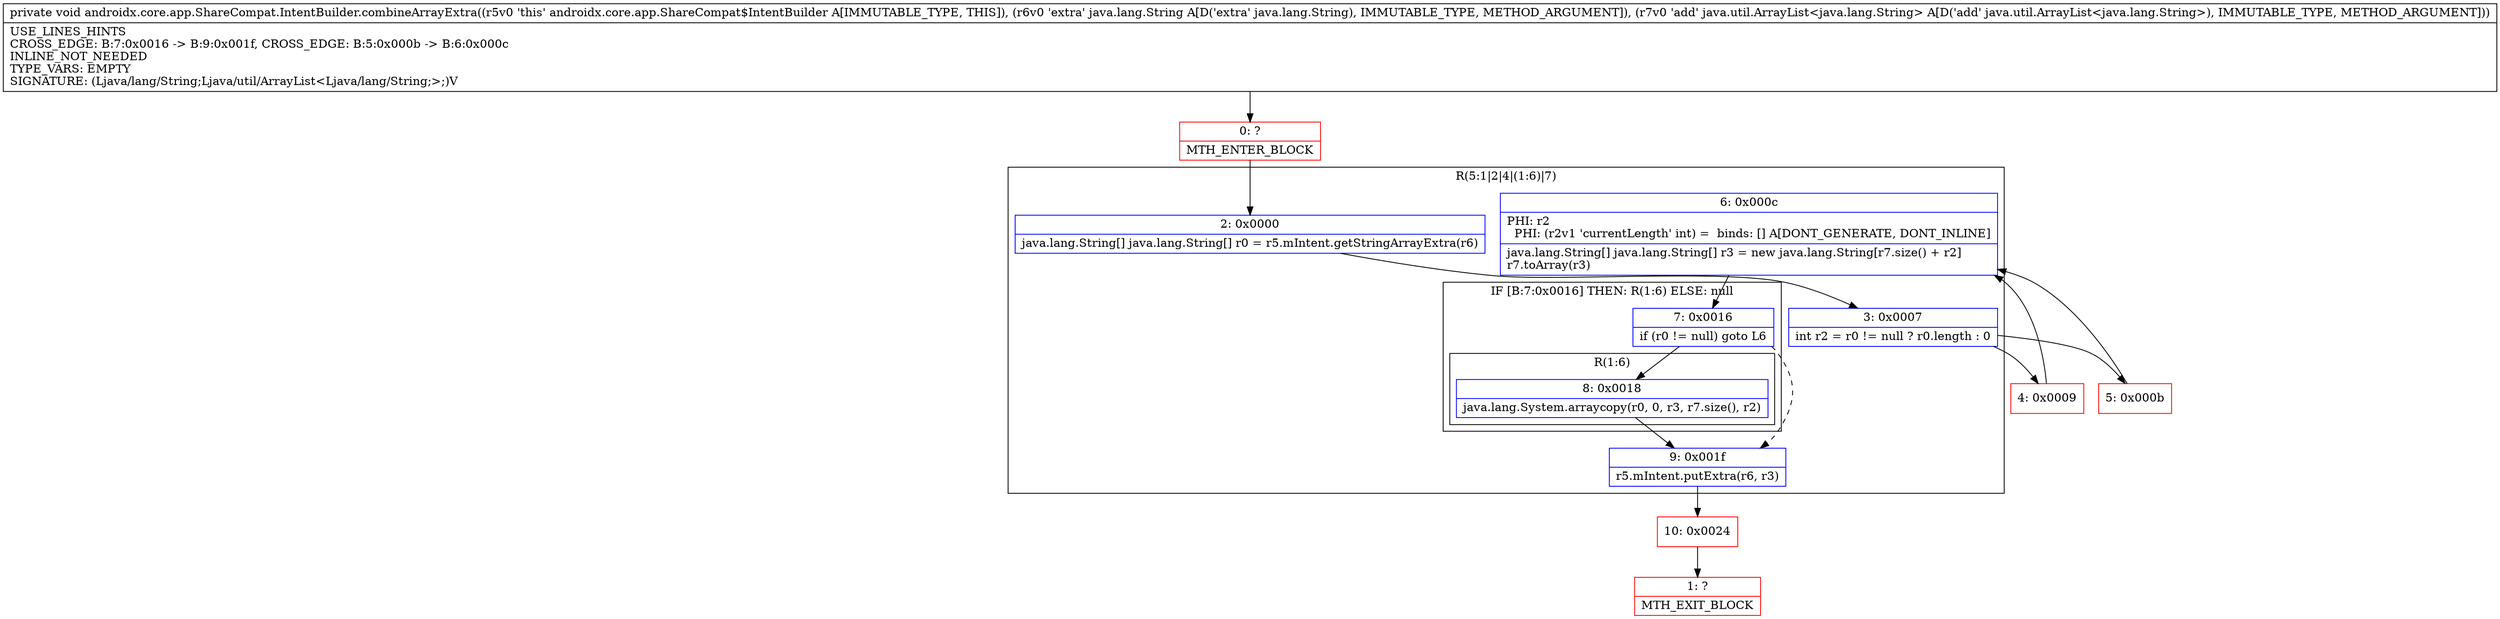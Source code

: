 digraph "CFG forandroidx.core.app.ShareCompat.IntentBuilder.combineArrayExtra(Ljava\/lang\/String;Ljava\/util\/ArrayList;)V" {
subgraph cluster_Region_2024338630 {
label = "R(5:1|2|4|(1:6)|7)";
node [shape=record,color=blue];
Node_2 [shape=record,label="{2\:\ 0x0000|java.lang.String[] java.lang.String[] r0 = r5.mIntent.getStringArrayExtra(r6)\l}"];
Node_3 [shape=record,label="{3\:\ 0x0007|int r2 = r0 != null ? r0.length : 0\l}"];
Node_6 [shape=record,label="{6\:\ 0x000c|PHI: r2 \l  PHI: (r2v1 'currentLength' int) =  binds: [] A[DONT_GENERATE, DONT_INLINE]\l|java.lang.String[] java.lang.String[] r3 = new java.lang.String[r7.size() + r2]\lr7.toArray(r3)\l}"];
subgraph cluster_IfRegion_161247088 {
label = "IF [B:7:0x0016] THEN: R(1:6) ELSE: null";
node [shape=record,color=blue];
Node_7 [shape=record,label="{7\:\ 0x0016|if (r0 != null) goto L6\l}"];
subgraph cluster_Region_1801857574 {
label = "R(1:6)";
node [shape=record,color=blue];
Node_8 [shape=record,label="{8\:\ 0x0018|java.lang.System.arraycopy(r0, 0, r3, r7.size(), r2)\l}"];
}
}
Node_9 [shape=record,label="{9\:\ 0x001f|r5.mIntent.putExtra(r6, r3)\l}"];
}
Node_0 [shape=record,color=red,label="{0\:\ ?|MTH_ENTER_BLOCK\l}"];
Node_4 [shape=record,color=red,label="{4\:\ 0x0009}"];
Node_10 [shape=record,color=red,label="{10\:\ 0x0024}"];
Node_1 [shape=record,color=red,label="{1\:\ ?|MTH_EXIT_BLOCK\l}"];
Node_5 [shape=record,color=red,label="{5\:\ 0x000b}"];
MethodNode[shape=record,label="{private void androidx.core.app.ShareCompat.IntentBuilder.combineArrayExtra((r5v0 'this' androidx.core.app.ShareCompat$IntentBuilder A[IMMUTABLE_TYPE, THIS]), (r6v0 'extra' java.lang.String A[D('extra' java.lang.String), IMMUTABLE_TYPE, METHOD_ARGUMENT]), (r7v0 'add' java.util.ArrayList\<java.lang.String\> A[D('add' java.util.ArrayList\<java.lang.String\>), IMMUTABLE_TYPE, METHOD_ARGUMENT]))  | USE_LINES_HINTS\lCROSS_EDGE: B:7:0x0016 \-\> B:9:0x001f, CROSS_EDGE: B:5:0x000b \-\> B:6:0x000c\lINLINE_NOT_NEEDED\lTYPE_VARS: EMPTY\lSIGNATURE: (Ljava\/lang\/String;Ljava\/util\/ArrayList\<Ljava\/lang\/String;\>;)V\l}"];
MethodNode -> Node_0;Node_2 -> Node_3;
Node_3 -> Node_4;
Node_3 -> Node_5;
Node_6 -> Node_7;
Node_7 -> Node_8;
Node_7 -> Node_9[style=dashed];
Node_8 -> Node_9;
Node_9 -> Node_10;
Node_0 -> Node_2;
Node_4 -> Node_6;
Node_10 -> Node_1;
Node_5 -> Node_6;
}

